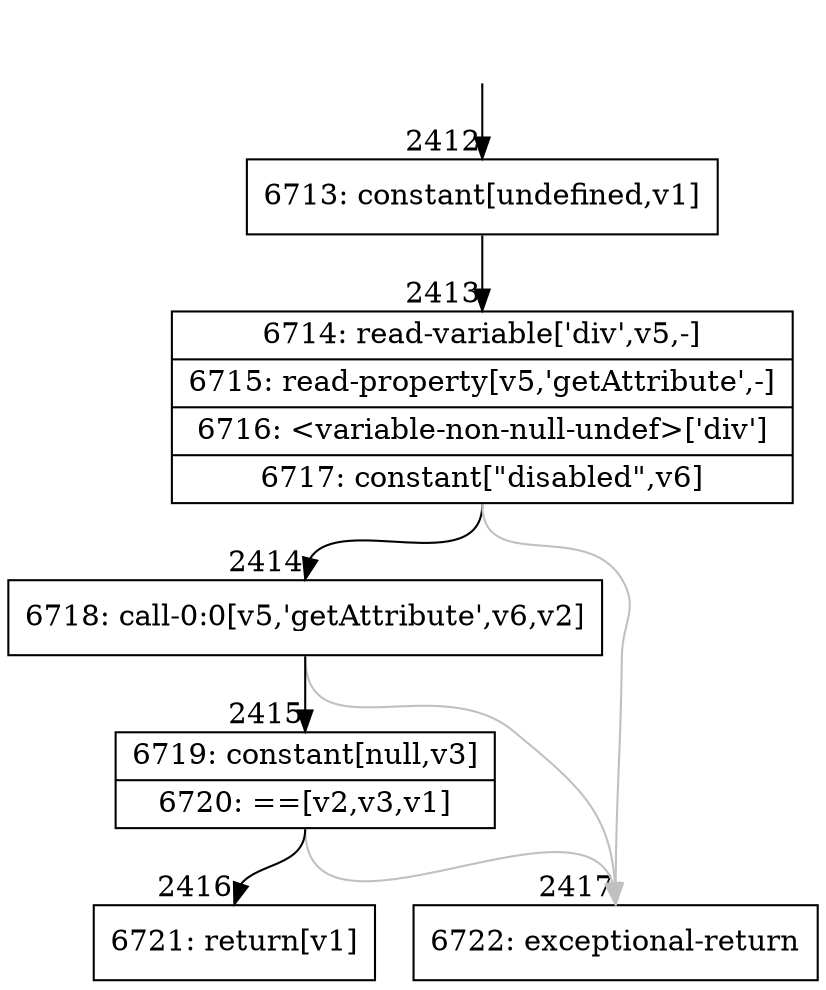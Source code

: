 digraph {
rankdir="TD"
BB_entry162[shape=none,label=""];
BB_entry162 -> BB2412 [tailport=s, headport=n, headlabel="    2412"]
BB2412 [shape=record label="{6713: constant[undefined,v1]}" ] 
BB2412 -> BB2413 [tailport=s, headport=n, headlabel="      2413"]
BB2413 [shape=record label="{6714: read-variable['div',v5,-]|6715: read-property[v5,'getAttribute',-]|6716: \<variable-non-null-undef\>['div']|6717: constant[\"disabled\",v6]}" ] 
BB2413 -> BB2414 [tailport=s, headport=n, headlabel="      2414"]
BB2413 -> BB2417 [tailport=s, headport=n, color=gray, headlabel="      2417"]
BB2414 [shape=record label="{6718: call-0:0[v5,'getAttribute',v6,v2]}" ] 
BB2414 -> BB2415 [tailport=s, headport=n, headlabel="      2415"]
BB2414 -> BB2417 [tailport=s, headport=n, color=gray]
BB2415 [shape=record label="{6719: constant[null,v3]|6720: ==[v2,v3,v1]}" ] 
BB2415 -> BB2416 [tailport=s, headport=n, headlabel="      2416"]
BB2415 -> BB2417 [tailport=s, headport=n, color=gray]
BB2416 [shape=record label="{6721: return[v1]}" ] 
BB2417 [shape=record label="{6722: exceptional-return}" ] 
}
